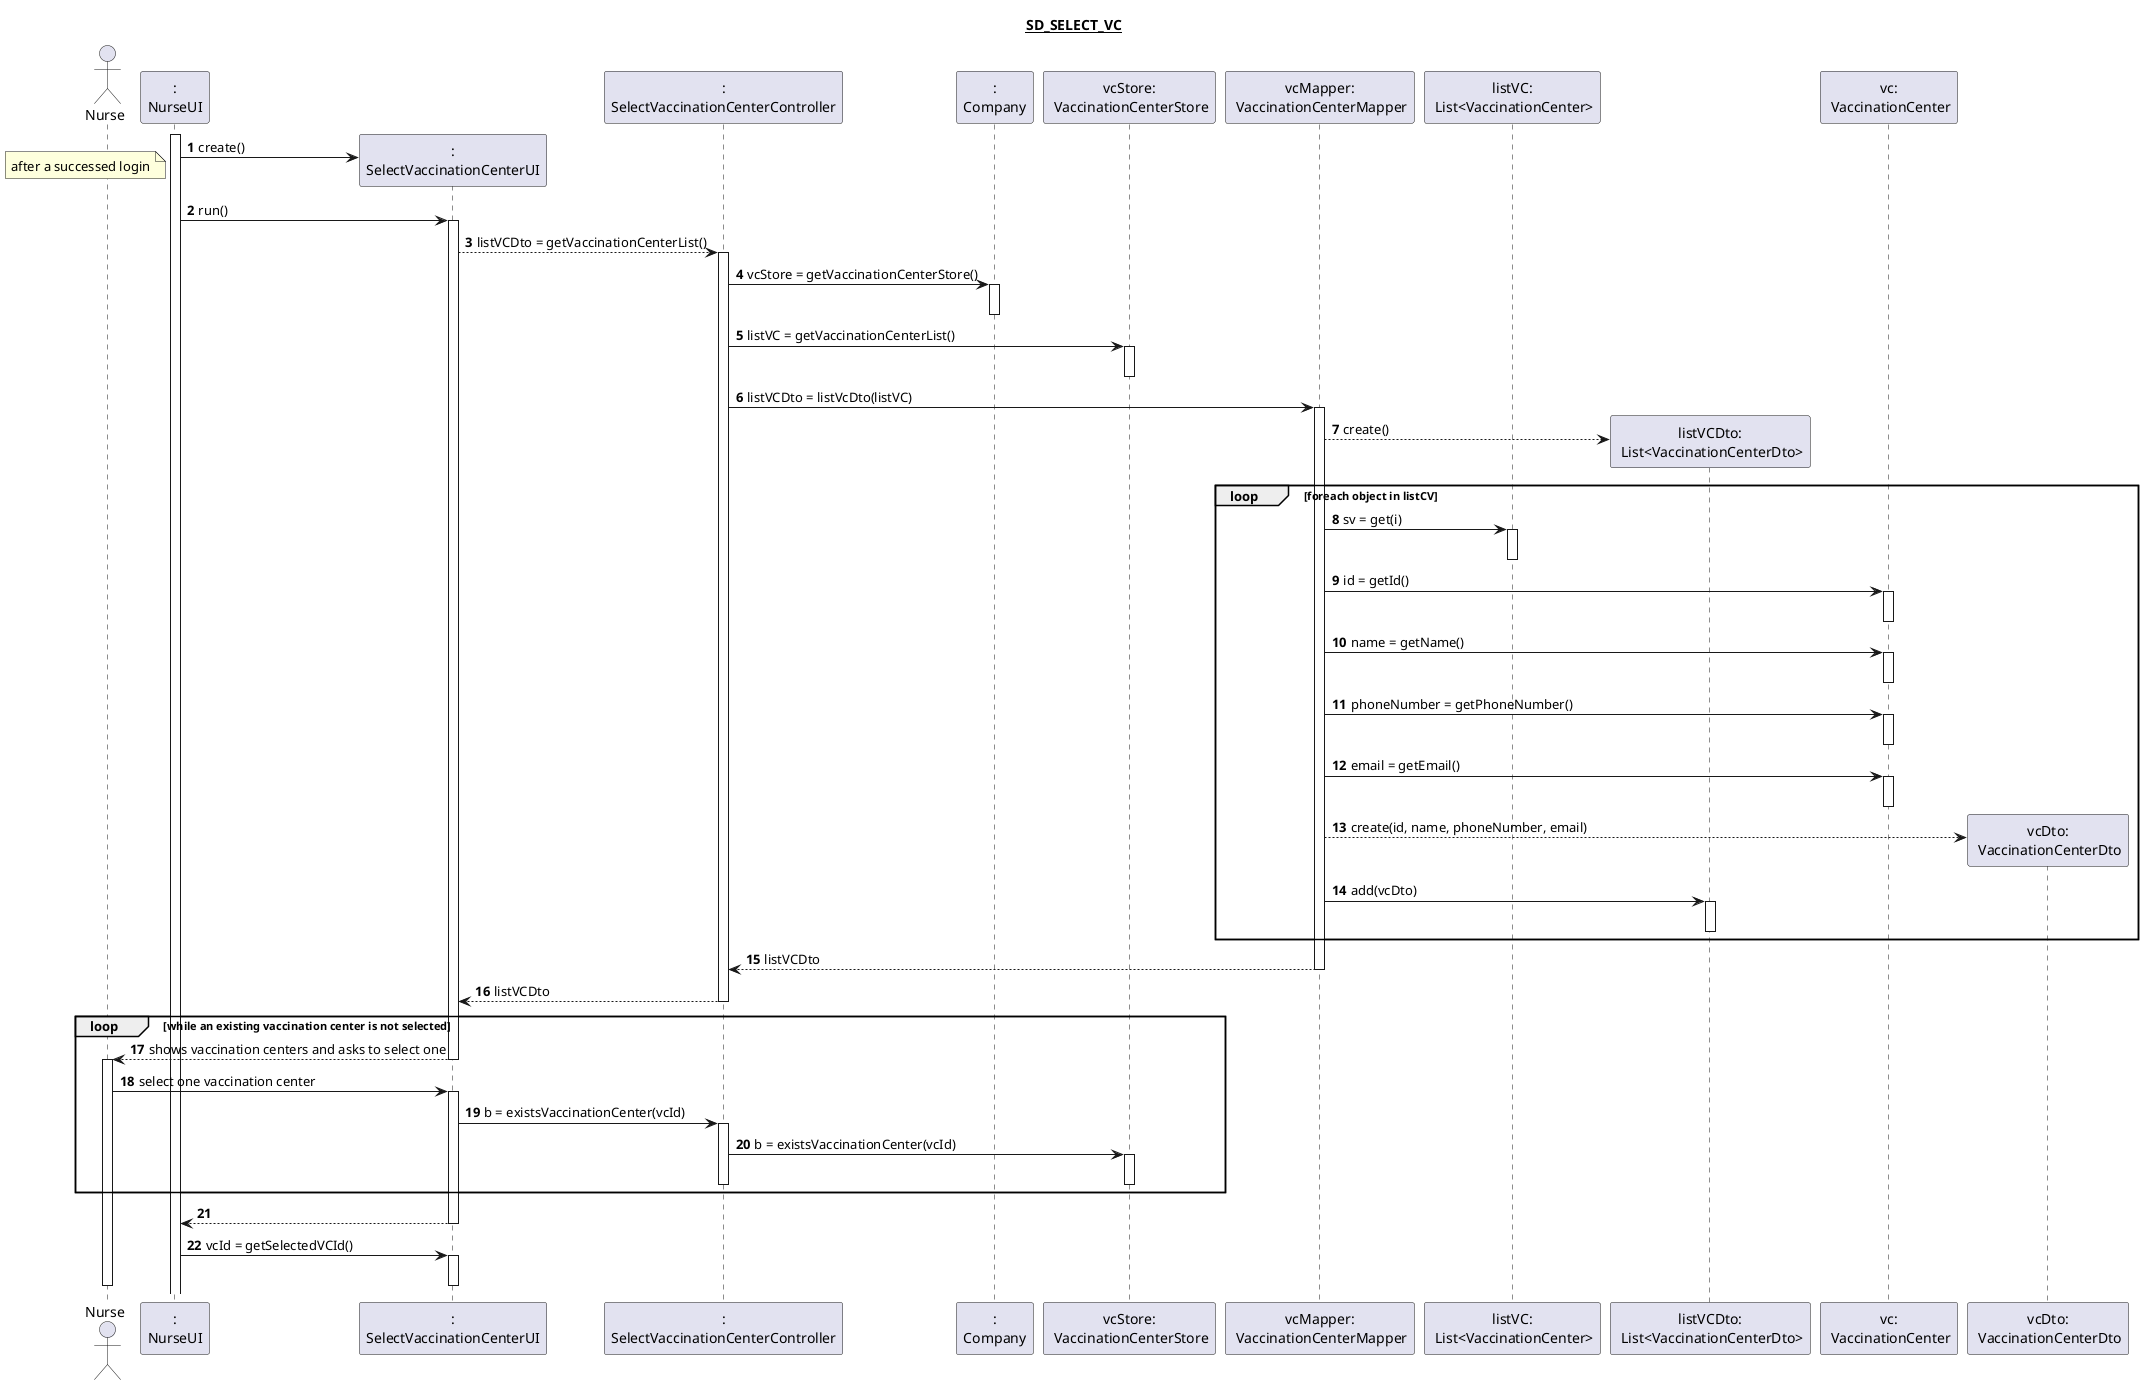 @startuml
autonumber

title
<u>SD_SELECT_VC</u>
end title

actor "Nurse" as N

participant ":\nNurseUI" as AUI
participant ":\nSelectVaccinationCenterUI" as SVCUI
participant ":\nSelectVaccinationCenterController" as CTRL
participant ":\nCompany" as CMP
participant "vcStore:\n VaccinationCenterStore" as VCS
participant "vcMapper:\n VaccinationCenterMapper" as VCM
participant "listVC:\n List<VaccinationCenter>"  as LVC
participant "listVCDto:\n List<VaccinationCenterDto>"  as LVCD
participant "vc:\n VaccinationCenter" as VC
participant "vcDto:\n VaccinationCenterDto" as VCD

activate AUI
AUI -> SVCUI** : create()
note left: after a successed login
AUI -> SVCUI : run()

activate SVCUI
SVCUI --> CTRL : listVCDto = getVaccinationCenterList()
activate CTRL
CTRL -> CMP : vcStore = getVaccinationCenterStore()
activate CMP
deactivate CMP

CTRL -> VCS : listVC = getVaccinationCenterList()
activate VCS
deactivate VCS
CTRL -> VCM : listVCDto = listVcDto(listVC)
activate VCM
VCM --> LVCD** : create()

loop foreach object in listCV

VCM -> LVC : sv = get(i)
activate LVC
deactivate LVC

VCM -> VC : id = getId()
activate VC
deactivate VC

VCM -> VC : name = getName()
activate VC
deactivate VC

VCM -> VC : phoneNumber = getPhoneNumber()
activate VC
deactivate VC

VCM -> VC : email = getEmail()
activate VC
deactivate VC

VCM --> VCD** : create(id, name, phoneNumber, email)

VCM -> LVCD : add(vcDto)
activate LVCD
deactivate LVCD

end loop
CTRL <-- VCM : listVCDto
deactivate VCM

SVCUI <-- CTRL : listVCDto
deactivate CTRL



loop while an existing vaccination center is not selected
SVCUI --> N : shows vaccination centers and asks to select one
deactivate SVCUI
activate N

N -> SVCUI : select one vaccination center
activate SVCUI
SVCUI -> CTRL : b = existsVaccinationCenter(vcId)
activate CTRL

CTRL -> VCS : b = existsVaccinationCenter(vcId)
activate VCS
deactivate CTRL
deactivate VCS
end loop

SVCUI --> AUI :
deactivate SVCUI

AUI -> SVCUI : vcId = getSelectedVCId()
activate SVCUI
deactivate N
deactivate SVCUI

@enduml